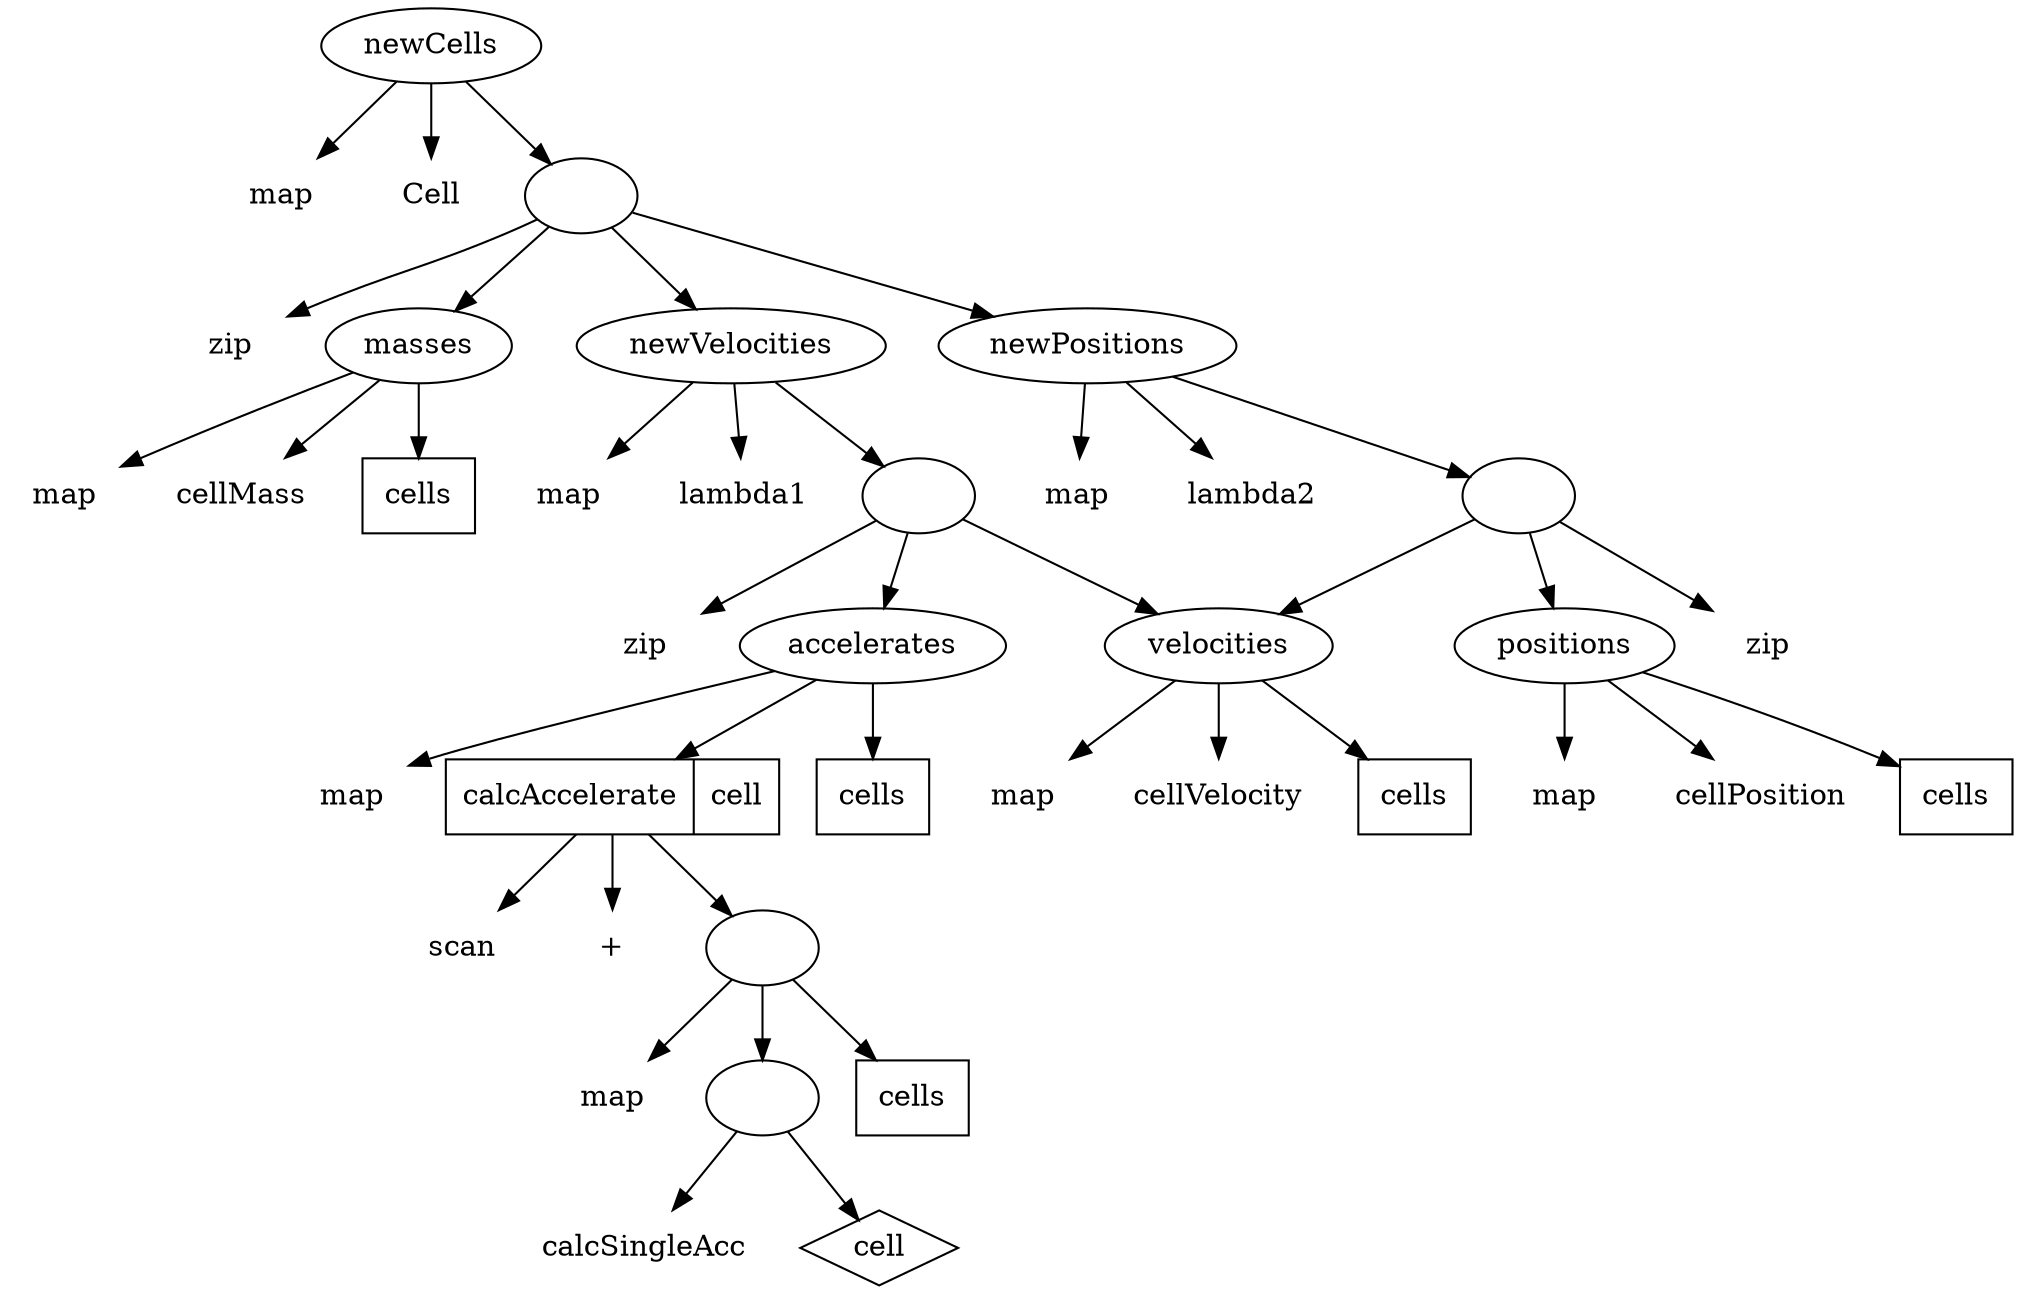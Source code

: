 digraph G {
	// size="8.2, 11.6";
	// ratio="compressed";
	
	res[label="newCells"];
        resmap[label="map", shape=plaintext];
	Cell[shape=plaintext];
        t1[label=""];
        res -> resmap;
        res -> Cell;
        res -> t1;

        t1zip[label="zip", shape=plaintext];
        ms[label="masses"];
        nvs[label="newVelocities"];
        nps[label="newPositions"];
        t1 -> t1zip;
        t1 -> ms;
        t1 -> nvs;
        t1 -> nps;

        msmap[label="map", shape=plaintext];
        cellMass[shape=plaintext];
        mscells[label="cells", shape=box];
        ms -> msmap;
        ms -> cellMass;
        ms -> mscells;

        nvsmap[label="map", shape=plaintext];
        nvslbd[label="lambda1", shape=plaintext];
        t2[label=""];
        nvs -> nvsmap;
        nvs -> nvslbd;
        nvs -> t2;

        t2zip[label="zip", shape=plaintext];
        vs[label="velocities"];
        as[label="accelerates"];
        t2 -> t2zip;
        t2 -> vs;
        t2 -> as;

        npsmap[label="map", shape=plaintext];
        npslbd[label="lambda2", shape=plaintext];
        t3[label=""];
        nps -> npsmap;
        nps -> npslbd;
        nps -> t3;

        t3zip[label="zip", shape=plaintext];
        ps[label="positions"];
        t3 -> t3zip;
        t3 -> vs;
        t3 -> ps;

        vsmap[label="map", shape=plaintext];
        cellVelocity[shape=plaintext];
        vscells[label="cells", shape=box];
        vs -> vsmap;
        vs -> cellVelocity;
        vs -> vscells;
        
        psmap[label="map", shape=plaintext];
        cellPosition[shape=plaintext];
        pscells[label="cells", shape=box];
        ps -> psmap;
        ps -> cellPosition;
        ps -> pscells;

        asmap[label="map", shape=plaintext];
        ca[shape=record, label="calcAccelerate | cell"];
        ascells[label="cells", shape=box];
        as -> asmap;
        as -> ca;
        as -> ascells;
                
        cascan[label="scan", shape=plaintext];
        caplus[label="+", shape=plaintext];
        t4[label=""];
        ca -> cascan;
        ca -> caplus;
        ca -> t4;

        t4map[label="map", shape=plaintext];
        t5[label=""];
        t4cells[label="cells", shape=box];
        t4 -> t4map;
        t4 -> t5;
        t4 -> t4cells;

        csa[label=calcSingleAcc, shape=plaintext];
        csacell[label="cell", shape=diamond];
        t5 -> csa;
        t5 -> csacell;
}